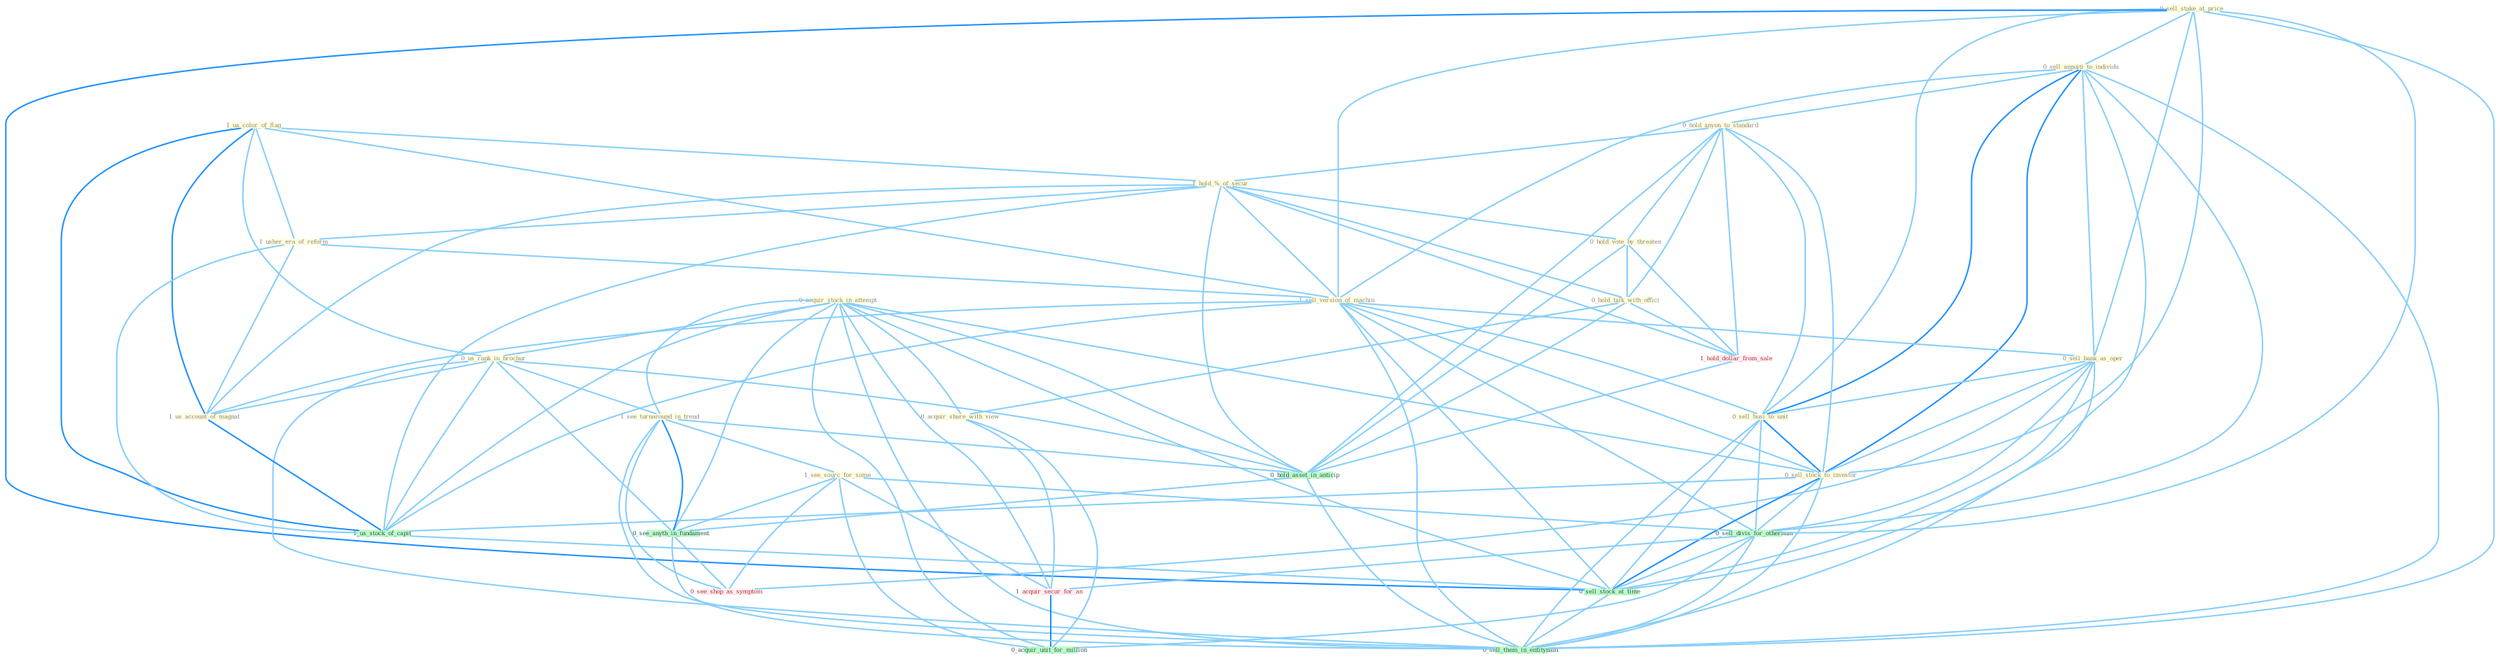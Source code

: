 Graph G{ 
    node
    [shape=polygon,style=filled,width=.5,height=.06,color="#BDFCC9",fixedsize=true,fontsize=4,
    fontcolor="#2f4f4f"];
    {node
    [color="#ffffe0", fontcolor="#8b7d6b"] "0_sell_stake_at_price " "0_sell_annuiti_to_individu " "0_hold_anyon_to_standard " "1_us_color_of_flag " "1_hold_%_of_secur " "1_usher_era_of_reform " "0_acquir_stock_in_attempt " "1_sell_version_of_machin " "0_sell_bank_as_oper " "0_us_rank_in_brochur " "0_sell_busi_to_unit " "0_hold_vote_by_threaten " "0_hold_talk_with_offici " "0_acquir_share_with_view " "0_sell_stock_to_investor " "1_see_turnaround_in_trend " "1_see_sourc_for_some " "1_us_account_of_magnat "}
{node [color="#fff0f5", fontcolor="#b22222"] "1_acquir_secur_for_an " "1_hold_dollar_from_sale " "0_see_shop_as_symptom "}
edge [color="#B0E2FF"];

	"0_sell_stake_at_price " -- "0_sell_annuiti_to_individu " [w="1", color="#87cefa" ];
	"0_sell_stake_at_price " -- "1_sell_version_of_machin " [w="1", color="#87cefa" ];
	"0_sell_stake_at_price " -- "0_sell_bank_as_oper " [w="1", color="#87cefa" ];
	"0_sell_stake_at_price " -- "0_sell_busi_to_unit " [w="1", color="#87cefa" ];
	"0_sell_stake_at_price " -- "0_sell_stock_to_investor " [w="1", color="#87cefa" ];
	"0_sell_stake_at_price " -- "0_sell_divis_for_othernum " [w="1", color="#87cefa" ];
	"0_sell_stake_at_price " -- "0_sell_stock_at_time " [w="2", color="#1e90ff" , len=0.8];
	"0_sell_stake_at_price " -- "0_sell_them_in_entitynam " [w="1", color="#87cefa" ];
	"0_sell_annuiti_to_individu " -- "0_hold_anyon_to_standard " [w="1", color="#87cefa" ];
	"0_sell_annuiti_to_individu " -- "1_sell_version_of_machin " [w="1", color="#87cefa" ];
	"0_sell_annuiti_to_individu " -- "0_sell_bank_as_oper " [w="1", color="#87cefa" ];
	"0_sell_annuiti_to_individu " -- "0_sell_busi_to_unit " [w="2", color="#1e90ff" , len=0.8];
	"0_sell_annuiti_to_individu " -- "0_sell_stock_to_investor " [w="2", color="#1e90ff" , len=0.8];
	"0_sell_annuiti_to_individu " -- "0_sell_divis_for_othernum " [w="1", color="#87cefa" ];
	"0_sell_annuiti_to_individu " -- "0_sell_stock_at_time " [w="1", color="#87cefa" ];
	"0_sell_annuiti_to_individu " -- "0_sell_them_in_entitynam " [w="1", color="#87cefa" ];
	"0_hold_anyon_to_standard " -- "1_hold_%_of_secur " [w="1", color="#87cefa" ];
	"0_hold_anyon_to_standard " -- "0_sell_busi_to_unit " [w="1", color="#87cefa" ];
	"0_hold_anyon_to_standard " -- "0_hold_vote_by_threaten " [w="1", color="#87cefa" ];
	"0_hold_anyon_to_standard " -- "0_hold_talk_with_offici " [w="1", color="#87cefa" ];
	"0_hold_anyon_to_standard " -- "0_sell_stock_to_investor " [w="1", color="#87cefa" ];
	"0_hold_anyon_to_standard " -- "1_hold_dollar_from_sale " [w="1", color="#87cefa" ];
	"0_hold_anyon_to_standard " -- "0_hold_asset_in_anticip " [w="1", color="#87cefa" ];
	"1_us_color_of_flag " -- "1_hold_%_of_secur " [w="1", color="#87cefa" ];
	"1_us_color_of_flag " -- "1_usher_era_of_reform " [w="1", color="#87cefa" ];
	"1_us_color_of_flag " -- "1_sell_version_of_machin " [w="1", color="#87cefa" ];
	"1_us_color_of_flag " -- "0_us_rank_in_brochur " [w="1", color="#87cefa" ];
	"1_us_color_of_flag " -- "1_us_account_of_magnat " [w="2", color="#1e90ff" , len=0.8];
	"1_us_color_of_flag " -- "1_us_stock_of_capit " [w="2", color="#1e90ff" , len=0.8];
	"1_hold_%_of_secur " -- "1_usher_era_of_reform " [w="1", color="#87cefa" ];
	"1_hold_%_of_secur " -- "1_sell_version_of_machin " [w="1", color="#87cefa" ];
	"1_hold_%_of_secur " -- "0_hold_vote_by_threaten " [w="1", color="#87cefa" ];
	"1_hold_%_of_secur " -- "0_hold_talk_with_offici " [w="1", color="#87cefa" ];
	"1_hold_%_of_secur " -- "1_us_account_of_magnat " [w="1", color="#87cefa" ];
	"1_hold_%_of_secur " -- "1_us_stock_of_capit " [w="1", color="#87cefa" ];
	"1_hold_%_of_secur " -- "1_hold_dollar_from_sale " [w="1", color="#87cefa" ];
	"1_hold_%_of_secur " -- "0_hold_asset_in_anticip " [w="1", color="#87cefa" ];
	"1_usher_era_of_reform " -- "1_sell_version_of_machin " [w="1", color="#87cefa" ];
	"1_usher_era_of_reform " -- "1_us_account_of_magnat " [w="1", color="#87cefa" ];
	"1_usher_era_of_reform " -- "1_us_stock_of_capit " [w="1", color="#87cefa" ];
	"0_acquir_stock_in_attempt " -- "0_us_rank_in_brochur " [w="1", color="#87cefa" ];
	"0_acquir_stock_in_attempt " -- "0_acquir_share_with_view " [w="1", color="#87cefa" ];
	"0_acquir_stock_in_attempt " -- "0_sell_stock_to_investor " [w="1", color="#87cefa" ];
	"0_acquir_stock_in_attempt " -- "1_see_turnaround_in_trend " [w="1", color="#87cefa" ];
	"0_acquir_stock_in_attempt " -- "1_acquir_secur_for_an " [w="1", color="#87cefa" ];
	"0_acquir_stock_in_attempt " -- "1_us_stock_of_capit " [w="1", color="#87cefa" ];
	"0_acquir_stock_in_attempt " -- "0_hold_asset_in_anticip " [w="1", color="#87cefa" ];
	"0_acquir_stock_in_attempt " -- "0_sell_stock_at_time " [w="1", color="#87cefa" ];
	"0_acquir_stock_in_attempt " -- "0_see_anyth_in_fundament " [w="1", color="#87cefa" ];
	"0_acquir_stock_in_attempt " -- "0_acquir_unit_for_million " [w="1", color="#87cefa" ];
	"0_acquir_stock_in_attempt " -- "0_sell_them_in_entitynam " [w="1", color="#87cefa" ];
	"1_sell_version_of_machin " -- "0_sell_bank_as_oper " [w="1", color="#87cefa" ];
	"1_sell_version_of_machin " -- "0_sell_busi_to_unit " [w="1", color="#87cefa" ];
	"1_sell_version_of_machin " -- "0_sell_stock_to_investor " [w="1", color="#87cefa" ];
	"1_sell_version_of_machin " -- "1_us_account_of_magnat " [w="1", color="#87cefa" ];
	"1_sell_version_of_machin " -- "0_sell_divis_for_othernum " [w="1", color="#87cefa" ];
	"1_sell_version_of_machin " -- "1_us_stock_of_capit " [w="1", color="#87cefa" ];
	"1_sell_version_of_machin " -- "0_sell_stock_at_time " [w="1", color="#87cefa" ];
	"1_sell_version_of_machin " -- "0_sell_them_in_entitynam " [w="1", color="#87cefa" ];
	"0_sell_bank_as_oper " -- "0_sell_busi_to_unit " [w="1", color="#87cefa" ];
	"0_sell_bank_as_oper " -- "0_sell_stock_to_investor " [w="1", color="#87cefa" ];
	"0_sell_bank_as_oper " -- "0_sell_divis_for_othernum " [w="1", color="#87cefa" ];
	"0_sell_bank_as_oper " -- "0_sell_stock_at_time " [w="1", color="#87cefa" ];
	"0_sell_bank_as_oper " -- "0_see_shop_as_symptom " [w="1", color="#87cefa" ];
	"0_sell_bank_as_oper " -- "0_sell_them_in_entitynam " [w="1", color="#87cefa" ];
	"0_us_rank_in_brochur " -- "1_see_turnaround_in_trend " [w="1", color="#87cefa" ];
	"0_us_rank_in_brochur " -- "1_us_account_of_magnat " [w="1", color="#87cefa" ];
	"0_us_rank_in_brochur " -- "1_us_stock_of_capit " [w="1", color="#87cefa" ];
	"0_us_rank_in_brochur " -- "0_hold_asset_in_anticip " [w="1", color="#87cefa" ];
	"0_us_rank_in_brochur " -- "0_see_anyth_in_fundament " [w="1", color="#87cefa" ];
	"0_us_rank_in_brochur " -- "0_sell_them_in_entitynam " [w="1", color="#87cefa" ];
	"0_sell_busi_to_unit " -- "0_sell_stock_to_investor " [w="2", color="#1e90ff" , len=0.8];
	"0_sell_busi_to_unit " -- "0_sell_divis_for_othernum " [w="1", color="#87cefa" ];
	"0_sell_busi_to_unit " -- "0_sell_stock_at_time " [w="1", color="#87cefa" ];
	"0_sell_busi_to_unit " -- "0_sell_them_in_entitynam " [w="1", color="#87cefa" ];
	"0_hold_vote_by_threaten " -- "0_hold_talk_with_offici " [w="1", color="#87cefa" ];
	"0_hold_vote_by_threaten " -- "1_hold_dollar_from_sale " [w="1", color="#87cefa" ];
	"0_hold_vote_by_threaten " -- "0_hold_asset_in_anticip " [w="1", color="#87cefa" ];
	"0_hold_talk_with_offici " -- "0_acquir_share_with_view " [w="1", color="#87cefa" ];
	"0_hold_talk_with_offici " -- "1_hold_dollar_from_sale " [w="1", color="#87cefa" ];
	"0_hold_talk_with_offici " -- "0_hold_asset_in_anticip " [w="1", color="#87cefa" ];
	"0_acquir_share_with_view " -- "1_acquir_secur_for_an " [w="1", color="#87cefa" ];
	"0_acquir_share_with_view " -- "0_acquir_unit_for_million " [w="1", color="#87cefa" ];
	"0_sell_stock_to_investor " -- "0_sell_divis_for_othernum " [w="1", color="#87cefa" ];
	"0_sell_stock_to_investor " -- "1_us_stock_of_capit " [w="1", color="#87cefa" ];
	"0_sell_stock_to_investor " -- "0_sell_stock_at_time " [w="2", color="#1e90ff" , len=0.8];
	"0_sell_stock_to_investor " -- "0_sell_them_in_entitynam " [w="1", color="#87cefa" ];
	"1_see_turnaround_in_trend " -- "1_see_sourc_for_some " [w="1", color="#87cefa" ];
	"1_see_turnaround_in_trend " -- "0_hold_asset_in_anticip " [w="1", color="#87cefa" ];
	"1_see_turnaround_in_trend " -- "0_see_anyth_in_fundament " [w="2", color="#1e90ff" , len=0.8];
	"1_see_turnaround_in_trend " -- "0_see_shop_as_symptom " [w="1", color="#87cefa" ];
	"1_see_turnaround_in_trend " -- "0_sell_them_in_entitynam " [w="1", color="#87cefa" ];
	"1_see_sourc_for_some " -- "0_sell_divis_for_othernum " [w="1", color="#87cefa" ];
	"1_see_sourc_for_some " -- "1_acquir_secur_for_an " [w="1", color="#87cefa" ];
	"1_see_sourc_for_some " -- "0_see_anyth_in_fundament " [w="1", color="#87cefa" ];
	"1_see_sourc_for_some " -- "0_acquir_unit_for_million " [w="1", color="#87cefa" ];
	"1_see_sourc_for_some " -- "0_see_shop_as_symptom " [w="1", color="#87cefa" ];
	"1_us_account_of_magnat " -- "1_us_stock_of_capit " [w="2", color="#1e90ff" , len=0.8];
	"0_sell_divis_for_othernum " -- "1_acquir_secur_for_an " [w="1", color="#87cefa" ];
	"0_sell_divis_for_othernum " -- "0_sell_stock_at_time " [w="1", color="#87cefa" ];
	"0_sell_divis_for_othernum " -- "0_acquir_unit_for_million " [w="1", color="#87cefa" ];
	"0_sell_divis_for_othernum " -- "0_sell_them_in_entitynam " [w="1", color="#87cefa" ];
	"1_acquir_secur_for_an " -- "0_acquir_unit_for_million " [w="2", color="#1e90ff" , len=0.8];
	"1_us_stock_of_capit " -- "0_sell_stock_at_time " [w="1", color="#87cefa" ];
	"1_hold_dollar_from_sale " -- "0_hold_asset_in_anticip " [w="1", color="#87cefa" ];
	"0_hold_asset_in_anticip " -- "0_see_anyth_in_fundament " [w="1", color="#87cefa" ];
	"0_hold_asset_in_anticip " -- "0_sell_them_in_entitynam " [w="1", color="#87cefa" ];
	"0_sell_stock_at_time " -- "0_sell_them_in_entitynam " [w="1", color="#87cefa" ];
	"0_see_anyth_in_fundament " -- "0_see_shop_as_symptom " [w="1", color="#87cefa" ];
	"0_see_anyth_in_fundament " -- "0_sell_them_in_entitynam " [w="1", color="#87cefa" ];
}